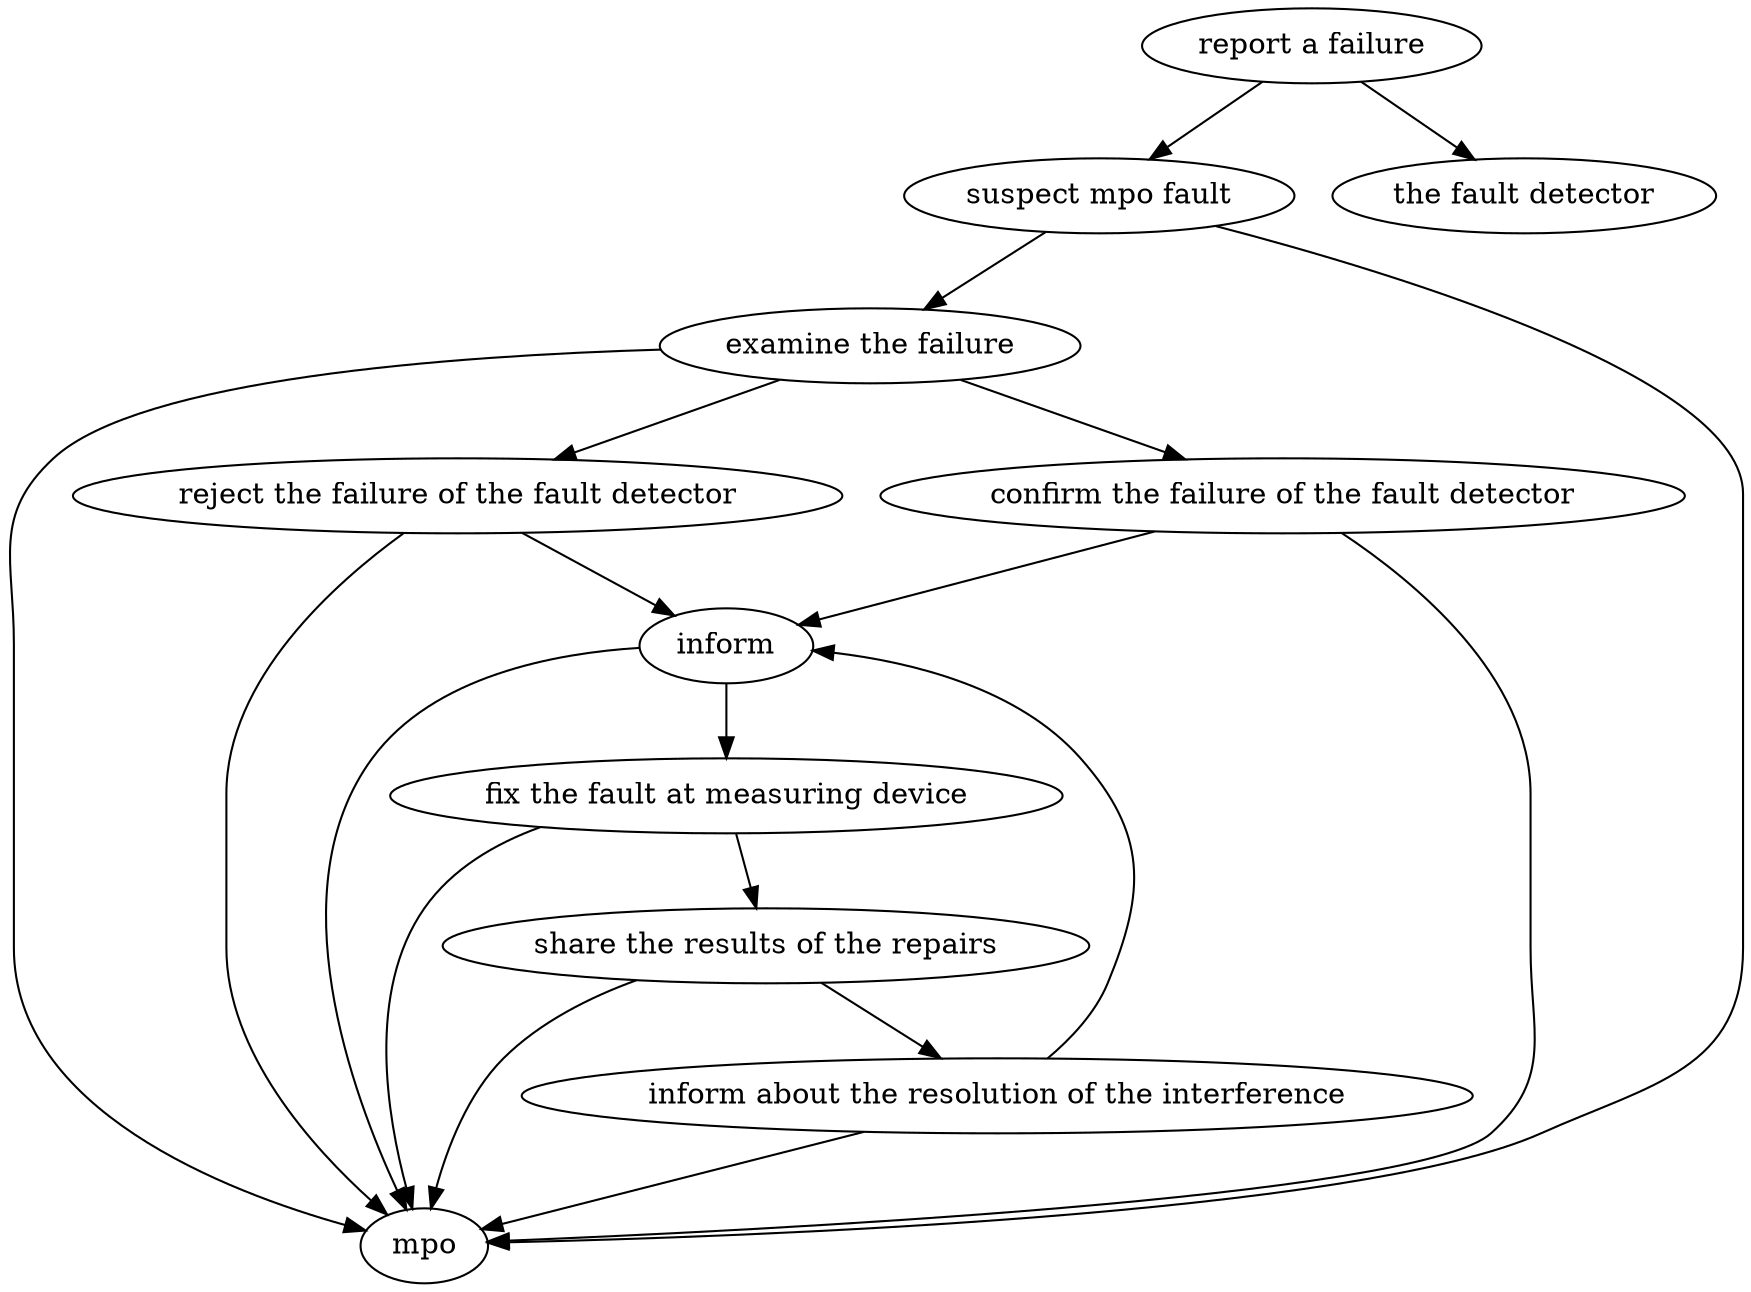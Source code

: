 strict digraph "doc-10.10" {
	graph [name="doc-10.10"];
	"report a failure"	[attrs="{'type': 'Activity', 'label': 'report a failure'}"];
	"suspect mpo fault"	[attrs="{'type': 'Activity', 'label': 'suspect mpo fault'}"];
	"report a failure" -> "suspect mpo fault"	[attrs="{'type': 'flow', 'label': 'flow'}"];
	"the fault detector"	[attrs="{'type': 'Actor', 'label': 'the fault detector'}"];
	"report a failure" -> "the fault detector"	[attrs="{'type': 'actor performer', 'label': 'actor performer'}"];
	"examine the failure"	[attrs="{'type': 'Activity', 'label': 'examine the failure'}"];
	"suspect mpo fault" -> "examine the failure"	[attrs="{'type': 'flow', 'label': 'flow'}"];
	mpo	[attrs="{'type': 'Actor', 'label': 'mpo'}"];
	"suspect mpo fault" -> mpo	[attrs="{'type': 'actor performer', 'label': 'actor performer'}"];
	"reject the failure of the fault detector"	[attrs="{'type': 'Activity', 'label': 'reject the failure of the fault detector'}"];
	"examine the failure" -> "reject the failure of the fault detector"	[attrs="{'type': 'flow', 'label': 'flow'}"];
	"confirm the failure of the fault detector"	[attrs="{'type': 'Activity', 'label': 'confirm the failure of the fault detector'}"];
	"examine the failure" -> "confirm the failure of the fault detector"	[attrs="{'type': 'flow', 'label': 'flow'}"];
	"examine the failure" -> mpo	[attrs="{'type': 'actor performer', 'label': 'actor performer'}"];
	inform	[attrs="{'type': 'Activity', 'label': 'inform'}"];
	"reject the failure of the fault detector" -> inform	[attrs="{'type': 'flow', 'label': 'flow'}"];
	"reject the failure of the fault detector" -> mpo	[attrs="{'type': 'actor performer', 'label': 'actor performer'}"];
	"confirm the failure of the fault detector" -> inform	[attrs="{'type': 'flow', 'label': 'flow'}"];
	"confirm the failure of the fault detector" -> mpo	[attrs="{'type': 'actor performer', 'label': 'actor performer'}"];
	"fix the fault at measuring device"	[attrs="{'type': 'Activity', 'label': 'fix the fault at measuring device'}"];
	inform -> "fix the fault at measuring device"	[attrs="{'type': 'flow', 'label': 'flow'}"];
	inform -> mpo	[attrs="{'type': 'actor performer', 'label': 'actor performer'}"];
	"share the results of the repairs"	[attrs="{'type': 'Activity', 'label': 'share the results of the repairs'}"];
	"fix the fault at measuring device" -> "share the results of the repairs"	[attrs="{'type': 'flow', 'label': 'flow'}"];
	"fix the fault at measuring device" -> mpo	[attrs="{'type': 'actor performer', 'label': 'actor performer'}"];
	"inform about the resolution of the interference"	[attrs="{'type': 'Activity', 'label': 'inform about the resolution of the interference'}"];
	"share the results of the repairs" -> "inform about the resolution of the interference"	[attrs="{'type': 'flow', 'label': 'flow'}"];
	"share the results of the repairs" -> mpo	[attrs="{'type': 'actor performer', 'label': 'actor performer'}"];
	"inform about the resolution of the interference" -> inform	[attrs="{'type': 'flow', 'label': 'flow'}"];
	"inform about the resolution of the interference" -> mpo	[attrs="{'type': 'actor performer', 'label': 'actor performer'}"];
}
